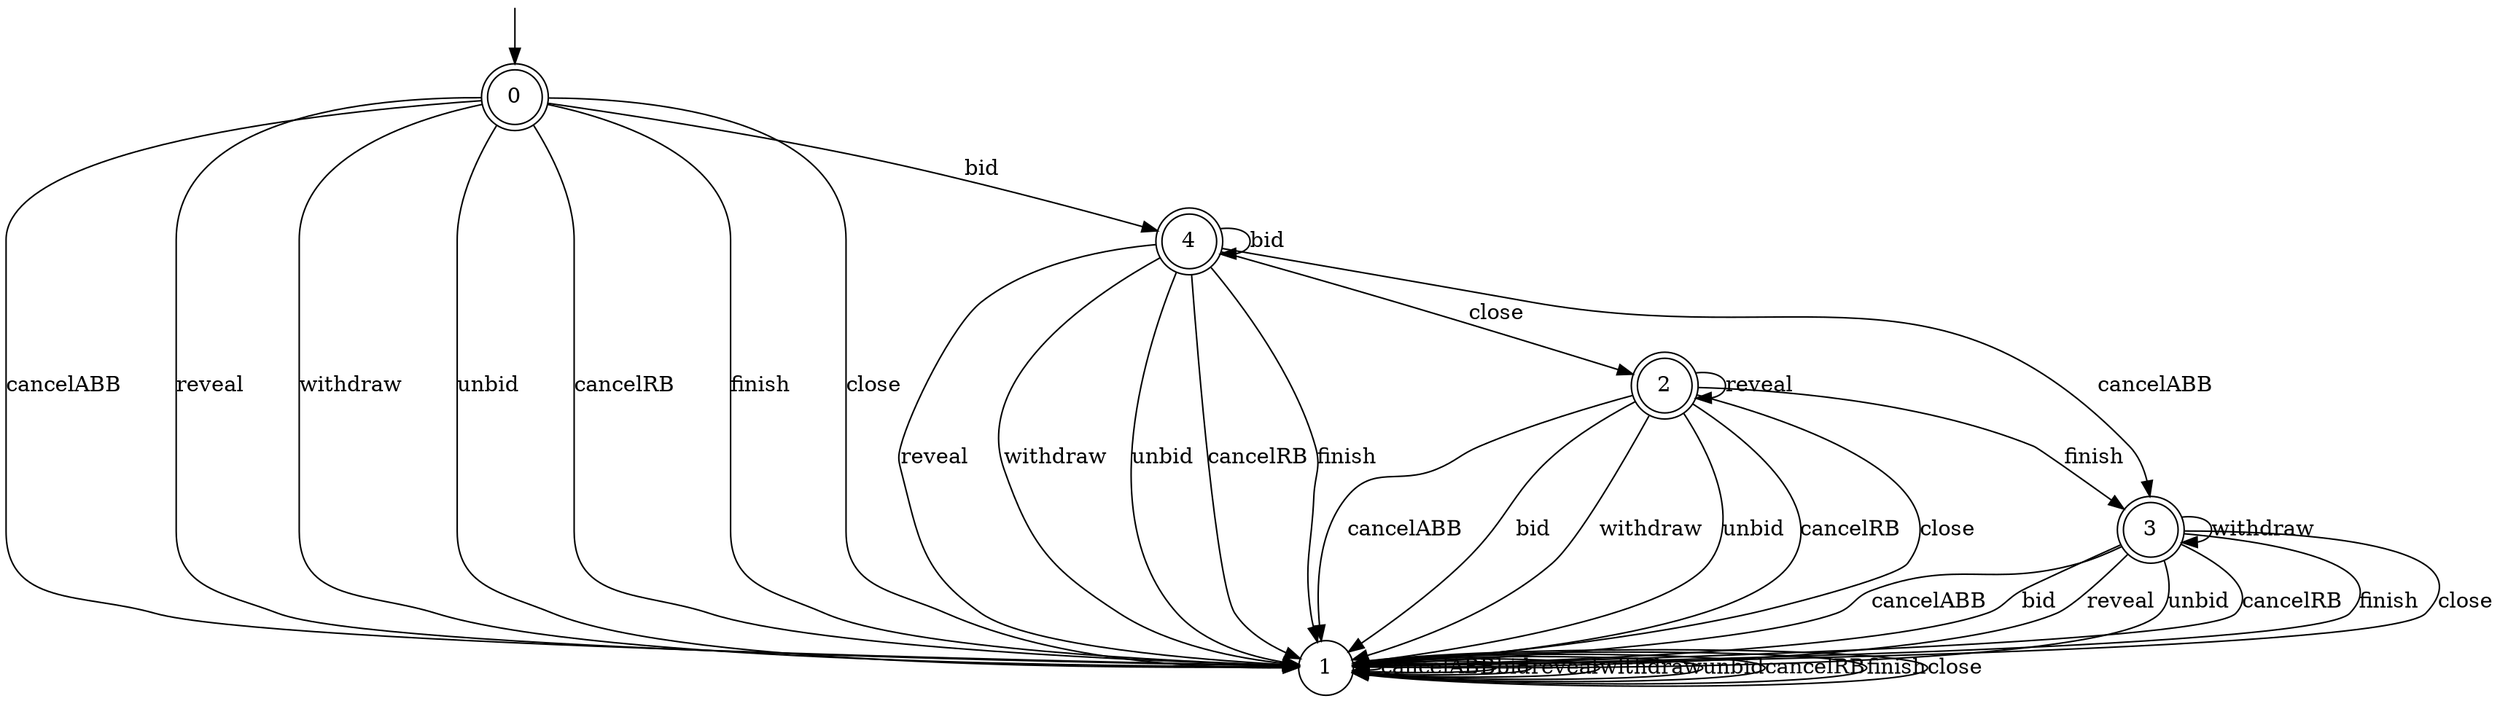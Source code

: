 digraph g {

	s0 [shape="doublecircle" label="0"];
	s1 [shape="circle" label="1"];
	s2 [shape="doublecircle" label="2"];
	s3 [shape="doublecircle" label="3"];
	s4 [shape="doublecircle" label="4"];
	s0 -> s1 [label="cancelABB"];
	s0 -> s4 [label="bid"];
	s0 -> s1 [label="reveal"];
	s0 -> s1 [label="withdraw"];
	s0 -> s1 [label="unbid"];
	s0 -> s1 [label="cancelRB"];
	s0 -> s1 [label="finish"];
	s0 -> s1 [label="close"];
	s1 -> s1 [label="cancelABB"];
	s1 -> s1 [label="bid"];
	s1 -> s1 [label="reveal"];
	s1 -> s1 [label="withdraw"];
	s1 -> s1 [label="unbid"];
	s1 -> s1 [label="cancelRB"];
	s1 -> s1 [label="finish"];
	s1 -> s1 [label="close"];
	s2 -> s1 [label="cancelABB"];
	s2 -> s1 [label="bid"];
	s2 -> s2 [label="reveal"];
	s2 -> s1 [label="withdraw"];
	s2 -> s1 [label="unbid"];
	s2 -> s1 [label="cancelRB"];
	s2 -> s3 [label="finish"];
	s2 -> s1 [label="close"];
	s3 -> s1 [label="cancelABB"];
	s3 -> s1 [label="bid"];
	s3 -> s1 [label="reveal"];
	s3 -> s3 [label="withdraw"];
	s3 -> s1 [label="unbid"];
	s3 -> s1 [label="cancelRB"];
	s3 -> s1 [label="finish"];
	s3 -> s1 [label="close"];
	s4 -> s3 [label="cancelABB"];
	s4 -> s4 [label="bid"];
	s4 -> s1 [label="reveal"];
	s4 -> s1 [label="withdraw"];
	s4 -> s1 [label="unbid"];
	s4 -> s1 [label="cancelRB"];
	s4 -> s1 [label="finish"];
	s4 -> s2 [label="close"];

__start0 [label="" shape="none" width="0" height="0"];
__start0 -> s0;

}
